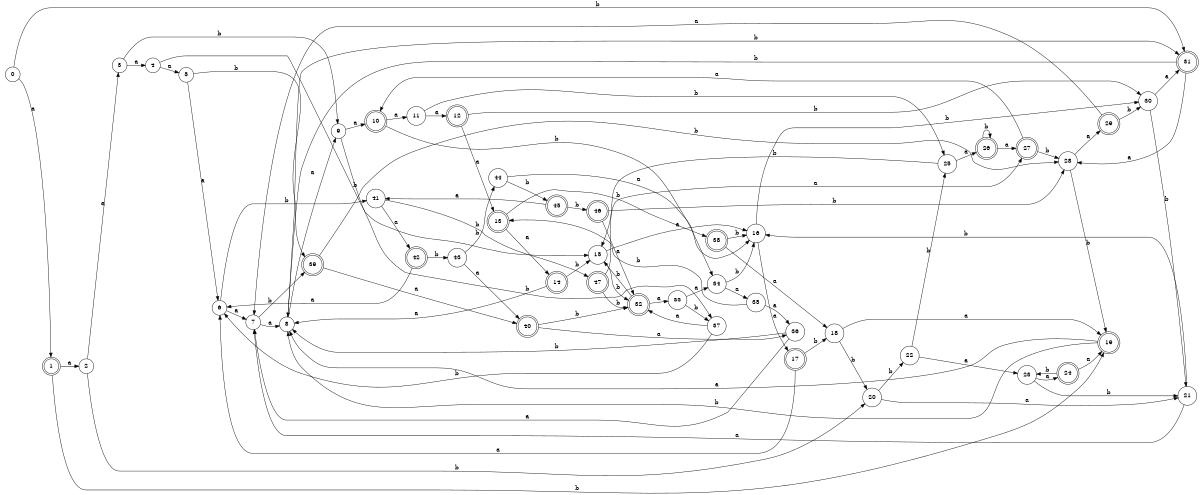 digraph n39_10 {
__start0 [label="" shape="none"];

rankdir=LR;
size="8,5";

s0 [style="filled", color="black", fillcolor="white" shape="circle", label="0"];
s1 [style="rounded,filled", color="black", fillcolor="white" shape="doublecircle", label="1"];
s2 [style="filled", color="black", fillcolor="white" shape="circle", label="2"];
s3 [style="filled", color="black", fillcolor="white" shape="circle", label="3"];
s4 [style="filled", color="black", fillcolor="white" shape="circle", label="4"];
s5 [style="filled", color="black", fillcolor="white" shape="circle", label="5"];
s6 [style="filled", color="black", fillcolor="white" shape="circle", label="6"];
s7 [style="filled", color="black", fillcolor="white" shape="circle", label="7"];
s8 [style="filled", color="black", fillcolor="white" shape="circle", label="8"];
s9 [style="filled", color="black", fillcolor="white" shape="circle", label="9"];
s10 [style="rounded,filled", color="black", fillcolor="white" shape="doublecircle", label="10"];
s11 [style="filled", color="black", fillcolor="white" shape="circle", label="11"];
s12 [style="rounded,filled", color="black", fillcolor="white" shape="doublecircle", label="12"];
s13 [style="rounded,filled", color="black", fillcolor="white" shape="doublecircle", label="13"];
s14 [style="rounded,filled", color="black", fillcolor="white" shape="doublecircle", label="14"];
s15 [style="filled", color="black", fillcolor="white" shape="circle", label="15"];
s16 [style="filled", color="black", fillcolor="white" shape="circle", label="16"];
s17 [style="rounded,filled", color="black", fillcolor="white" shape="doublecircle", label="17"];
s18 [style="filled", color="black", fillcolor="white" shape="circle", label="18"];
s19 [style="rounded,filled", color="black", fillcolor="white" shape="doublecircle", label="19"];
s20 [style="filled", color="black", fillcolor="white" shape="circle", label="20"];
s21 [style="filled", color="black", fillcolor="white" shape="circle", label="21"];
s22 [style="filled", color="black", fillcolor="white" shape="circle", label="22"];
s23 [style="filled", color="black", fillcolor="white" shape="circle", label="23"];
s24 [style="rounded,filled", color="black", fillcolor="white" shape="doublecircle", label="24"];
s25 [style="filled", color="black", fillcolor="white" shape="circle", label="25"];
s26 [style="rounded,filled", color="black", fillcolor="white" shape="doublecircle", label="26"];
s27 [style="rounded,filled", color="black", fillcolor="white" shape="doublecircle", label="27"];
s28 [style="filled", color="black", fillcolor="white" shape="circle", label="28"];
s29 [style="rounded,filled", color="black", fillcolor="white" shape="doublecircle", label="29"];
s30 [style="filled", color="black", fillcolor="white" shape="circle", label="30"];
s31 [style="rounded,filled", color="black", fillcolor="white" shape="doublecircle", label="31"];
s32 [style="rounded,filled", color="black", fillcolor="white" shape="doublecircle", label="32"];
s33 [style="filled", color="black", fillcolor="white" shape="circle", label="33"];
s34 [style="filled", color="black", fillcolor="white" shape="circle", label="34"];
s35 [style="filled", color="black", fillcolor="white" shape="circle", label="35"];
s36 [style="filled", color="black", fillcolor="white" shape="circle", label="36"];
s37 [style="filled", color="black", fillcolor="white" shape="circle", label="37"];
s38 [style="rounded,filled", color="black", fillcolor="white" shape="doublecircle", label="38"];
s39 [style="rounded,filled", color="black", fillcolor="white" shape="doublecircle", label="39"];
s40 [style="rounded,filled", color="black", fillcolor="white" shape="doublecircle", label="40"];
s41 [style="filled", color="black", fillcolor="white" shape="circle", label="41"];
s42 [style="rounded,filled", color="black", fillcolor="white" shape="doublecircle", label="42"];
s43 [style="filled", color="black", fillcolor="white" shape="circle", label="43"];
s44 [style="filled", color="black", fillcolor="white" shape="circle", label="44"];
s45 [style="rounded,filled", color="black", fillcolor="white" shape="doublecircle", label="45"];
s46 [style="rounded,filled", color="black", fillcolor="white" shape="doublecircle", label="46"];
s47 [style="rounded,filled", color="black", fillcolor="white" shape="doublecircle", label="47"];
s0 -> s1 [label="a"];
s0 -> s31 [label="b"];
s1 -> s2 [label="a"];
s1 -> s19 [label="b"];
s2 -> s3 [label="a"];
s2 -> s20 [label="b"];
s3 -> s4 [label="a"];
s3 -> s9 [label="b"];
s4 -> s5 [label="a"];
s4 -> s15 [label="b"];
s5 -> s6 [label="a"];
s5 -> s39 [label="b"];
s6 -> s7 [label="a"];
s6 -> s41 [label="b"];
s7 -> s8 [label="a"];
s7 -> s39 [label="b"];
s8 -> s9 [label="a"];
s8 -> s31 [label="b"];
s9 -> s10 [label="a"];
s9 -> s37 [label="b"];
s10 -> s11 [label="a"];
s10 -> s34 [label="b"];
s11 -> s12 [label="a"];
s11 -> s25 [label="b"];
s12 -> s13 [label="a"];
s12 -> s30 [label="b"];
s13 -> s14 [label="a"];
s13 -> s38 [label="b"];
s14 -> s8 [label="a"];
s14 -> s15 [label="b"];
s15 -> s16 [label="a"];
s15 -> s32 [label="b"];
s16 -> s17 [label="a"];
s16 -> s30 [label="b"];
s17 -> s6 [label="a"];
s17 -> s18 [label="b"];
s18 -> s19 [label="a"];
s18 -> s20 [label="b"];
s19 -> s8 [label="a"];
s19 -> s8 [label="b"];
s20 -> s21 [label="a"];
s20 -> s22 [label="b"];
s21 -> s7 [label="a"];
s21 -> s16 [label="b"];
s22 -> s23 [label="a"];
s22 -> s25 [label="b"];
s23 -> s24 [label="a"];
s23 -> s21 [label="b"];
s24 -> s19 [label="a"];
s24 -> s23 [label="b"];
s25 -> s26 [label="a"];
s25 -> s15 [label="b"];
s26 -> s27 [label="a"];
s26 -> s26 [label="b"];
s27 -> s10 [label="a"];
s27 -> s28 [label="b"];
s28 -> s29 [label="a"];
s28 -> s19 [label="b"];
s29 -> s7 [label="a"];
s29 -> s30 [label="b"];
s30 -> s31 [label="a"];
s30 -> s21 [label="b"];
s31 -> s28 [label="a"];
s31 -> s8 [label="b"];
s32 -> s33 [label="a"];
s32 -> s15 [label="b"];
s33 -> s34 [label="a"];
s33 -> s37 [label="b"];
s34 -> s35 [label="a"];
s34 -> s16 [label="b"];
s35 -> s36 [label="a"];
s35 -> s13 [label="b"];
s36 -> s7 [label="a"];
s36 -> s8 [label="b"];
s37 -> s32 [label="a"];
s37 -> s6 [label="b"];
s38 -> s18 [label="a"];
s38 -> s16 [label="b"];
s39 -> s40 [label="a"];
s39 -> s28 [label="b"];
s40 -> s36 [label="a"];
s40 -> s32 [label="b"];
s41 -> s42 [label="a"];
s41 -> s47 [label="b"];
s42 -> s6 [label="a"];
s42 -> s43 [label="b"];
s43 -> s40 [label="a"];
s43 -> s44 [label="b"];
s44 -> s16 [label="a"];
s44 -> s45 [label="b"];
s45 -> s41 [label="a"];
s45 -> s46 [label="b"];
s46 -> s32 [label="a"];
s46 -> s28 [label="b"];
s47 -> s27 [label="a"];
s47 -> s32 [label="b"];

}